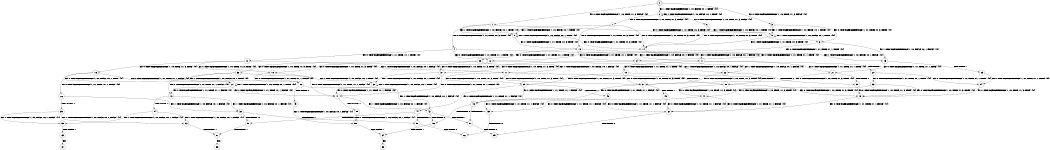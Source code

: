 digraph BCG {
size = "7, 10.5";
center = TRUE;
node [shape = circle];
0 [peripheries = 2];
0 -> 1 [label = "EX !0 !ATOMIC_EXCH_BRANCH (1, +0, TRUE, +1, 3, FALSE) !{0}"];
0 -> 2 [label = "EX !1 !ATOMIC_EXCH_BRANCH (1, +0, FALSE, +0, 1, TRUE) !{0}"];
0 -> 3 [label = "EX !0 !ATOMIC_EXCH_BRANCH (1, +0, TRUE, +1, 3, FALSE) !{0}"];
1 -> 4 [label = "EX !0 !ATOMIC_EXCH_BRANCH (1, +1, TRUE, +0, 3, TRUE) !{0}"];
1 -> 5 [label = "EX !1 !ATOMIC_EXCH_BRANCH (1, +0, FALSE, +0, 1, TRUE) !{0}"];
1 -> 6 [label = "EX !0 !ATOMIC_EXCH_BRANCH (1, +1, TRUE, +0, 3, TRUE) !{0}"];
2 -> 2 [label = "EX !1 !ATOMIC_EXCH_BRANCH (1, +0, FALSE, +0, 1, TRUE) !{0}"];
2 -> 7 [label = "EX !0 !ATOMIC_EXCH_BRANCH (1, +0, TRUE, +1, 3, FALSE) !{0}"];
2 -> 8 [label = "EX !0 !ATOMIC_EXCH_BRANCH (1, +0, TRUE, +1, 3, FALSE) !{0}"];
3 -> 9 [label = "EX !1 !ATOMIC_EXCH_BRANCH (1, +0, FALSE, +0, 1, TRUE) !{0}"];
3 -> 6 [label = "EX !0 !ATOMIC_EXCH_BRANCH (1, +1, TRUE, +0, 3, TRUE) !{0}"];
4 -> 10 [label = "EX !0 !ATOMIC_EXCH_BRANCH (1, +1, TRUE, +1, 1, TRUE) !{0}"];
4 -> 11 [label = "EX !1 !ATOMIC_EXCH_BRANCH (1, +0, FALSE, +0, 1, FALSE) !{0}"];
4 -> 12 [label = "EX !0 !ATOMIC_EXCH_BRANCH (1, +1, TRUE, +1, 1, TRUE) !{0}"];
5 -> 13 [label = "EX !0 !ATOMIC_EXCH_BRANCH (1, +1, TRUE, +0, 3, TRUE) !{0}"];
5 -> 5 [label = "EX !1 !ATOMIC_EXCH_BRANCH (1, +0, FALSE, +0, 1, TRUE) !{0}"];
5 -> 14 [label = "EX !0 !ATOMIC_EXCH_BRANCH (1, +1, TRUE, +0, 3, TRUE) !{0}"];
6 -> 15 [label = "EX !1 !ATOMIC_EXCH_BRANCH (1, +0, FALSE, +0, 1, FALSE) !{0}"];
6 -> 12 [label = "EX !0 !ATOMIC_EXCH_BRANCH (1, +1, TRUE, +1, 1, TRUE) !{0}"];
7 -> 13 [label = "EX !0 !ATOMIC_EXCH_BRANCH (1, +1, TRUE, +0, 3, TRUE) !{0}"];
7 -> 5 [label = "EX !1 !ATOMIC_EXCH_BRANCH (1, +0, FALSE, +0, 1, TRUE) !{0}"];
7 -> 14 [label = "EX !0 !ATOMIC_EXCH_BRANCH (1, +1, TRUE, +0, 3, TRUE) !{0}"];
8 -> 9 [label = "EX !1 !ATOMIC_EXCH_BRANCH (1, +0, FALSE, +0, 1, TRUE) !{0}"];
8 -> 14 [label = "EX !0 !ATOMIC_EXCH_BRANCH (1, +1, TRUE, +0, 3, TRUE) !{0}"];
9 -> 9 [label = "EX !1 !ATOMIC_EXCH_BRANCH (1, +0, FALSE, +0, 1, TRUE) !{0}"];
9 -> 14 [label = "EX !0 !ATOMIC_EXCH_BRANCH (1, +1, TRUE, +0, 3, TRUE) !{0}"];
10 -> 16 [label = "EX !0 !ATOMIC_EXCH_BRANCH (1, +0, TRUE, +1, 3, TRUE) !{0}"];
10 -> 17 [label = "EX !1 !ATOMIC_EXCH_BRANCH (1, +0, FALSE, +0, 1, FALSE) !{0}"];
10 -> 18 [label = "EX !0 !ATOMIC_EXCH_BRANCH (1, +0, TRUE, +1, 3, TRUE) !{0}"];
11 -> 19 [label = "EX !0 !ATOMIC_EXCH_BRANCH (1, +1, TRUE, +1, 1, TRUE) !{0}"];
11 -> 20 [label = "TERMINATE !1"];
11 -> 21 [label = "EX !0 !ATOMIC_EXCH_BRANCH (1, +1, TRUE, +1, 1, TRUE) !{0}"];
12 -> 22 [label = "EX !1 !ATOMIC_EXCH_BRANCH (1, +0, FALSE, +0, 1, FALSE) !{0}"];
12 -> 18 [label = "EX !0 !ATOMIC_EXCH_BRANCH (1, +0, TRUE, +1, 3, TRUE) !{0}"];
13 -> 23 [label = "EX !0 !ATOMIC_EXCH_BRANCH (1, +1, TRUE, +1, 1, TRUE) !{0}"];
13 -> 11 [label = "EX !1 !ATOMIC_EXCH_BRANCH (1, +0, FALSE, +0, 1, FALSE) !{0}"];
13 -> 24 [label = "EX !0 !ATOMIC_EXCH_BRANCH (1, +1, TRUE, +1, 1, TRUE) !{0}"];
14 -> 15 [label = "EX !1 !ATOMIC_EXCH_BRANCH (1, +0, FALSE, +0, 1, FALSE) !{0}"];
14 -> 24 [label = "EX !0 !ATOMIC_EXCH_BRANCH (1, +1, TRUE, +1, 1, TRUE) !{0}"];
15 -> 25 [label = "TERMINATE !1"];
15 -> 21 [label = "EX !0 !ATOMIC_EXCH_BRANCH (1, +1, TRUE, +1, 1, TRUE) !{0}"];
16 -> 26 [label = "EX !0 !ATOMIC_EXCH_BRANCH (1, +1, TRUE, +1, 1, FALSE) !{0}"];
16 -> 27 [label = "EX !1 !ATOMIC_EXCH_BRANCH (1, +0, FALSE, +0, 1, TRUE) !{0}"];
16 -> 28 [label = "EX !0 !ATOMIC_EXCH_BRANCH (1, +1, TRUE, +1, 1, FALSE) !{0}"];
17 -> 29 [label = "EX !0 !ATOMIC_EXCH_BRANCH (1, +0, TRUE, +1, 3, TRUE) !{0}"];
17 -> 30 [label = "TERMINATE !1"];
17 -> 31 [label = "EX !0 !ATOMIC_EXCH_BRANCH (1, +0, TRUE, +1, 3, TRUE) !{0}"];
18 -> 32 [label = "EX !1 !ATOMIC_EXCH_BRANCH (1, +0, FALSE, +0, 1, TRUE) !{0}"];
18 -> 28 [label = "EX !0 !ATOMIC_EXCH_BRANCH (1, +1, TRUE, +1, 1, FALSE) !{0}"];
19 -> 29 [label = "EX !0 !ATOMIC_EXCH_BRANCH (1, +0, TRUE, +1, 3, TRUE) !{0}"];
19 -> 30 [label = "TERMINATE !1"];
19 -> 31 [label = "EX !0 !ATOMIC_EXCH_BRANCH (1, +0, TRUE, +1, 3, TRUE) !{0}"];
20 -> 33 [label = "EX !0 !ATOMIC_EXCH_BRANCH (1, +1, TRUE, +1, 1, TRUE) !{0}"];
20 -> 34 [label = "EX !0 !ATOMIC_EXCH_BRANCH (1, +1, TRUE, +1, 1, TRUE) !{0}"];
21 -> 35 [label = "TERMINATE !1"];
21 -> 31 [label = "EX !0 !ATOMIC_EXCH_BRANCH (1, +0, TRUE, +1, 3, TRUE) !{0}"];
22 -> 35 [label = "TERMINATE !1"];
22 -> 31 [label = "EX !0 !ATOMIC_EXCH_BRANCH (1, +0, TRUE, +1, 3, TRUE) !{0}"];
23 -> 36 [label = "EX !0 !ATOMIC_EXCH_BRANCH (1, +0, TRUE, +1, 3, TRUE) !{0}"];
23 -> 17 [label = "EX !1 !ATOMIC_EXCH_BRANCH (1, +0, FALSE, +0, 1, FALSE) !{0}"];
23 -> 37 [label = "EX !0 !ATOMIC_EXCH_BRANCH (1, +0, TRUE, +1, 3, TRUE) !{0}"];
24 -> 22 [label = "EX !1 !ATOMIC_EXCH_BRANCH (1, +0, FALSE, +0, 1, FALSE) !{0}"];
24 -> 37 [label = "EX !0 !ATOMIC_EXCH_BRANCH (1, +0, TRUE, +1, 3, TRUE) !{0}"];
25 -> 34 [label = "EX !0 !ATOMIC_EXCH_BRANCH (1, +1, TRUE, +1, 1, TRUE) !{0}"];
26 -> 38 [label = "EX !1 !ATOMIC_EXCH_BRANCH (1, +0, FALSE, +0, 1, FALSE) !{0}"];
26 -> 39 [label = "TERMINATE !0"];
27 -> 40 [label = "EX !0 !ATOMIC_EXCH_BRANCH (1, +1, TRUE, +1, 1, FALSE) !{0}"];
27 -> 27 [label = "EX !1 !ATOMIC_EXCH_BRANCH (1, +0, FALSE, +0, 1, TRUE) !{0}"];
27 -> 41 [label = "EX !0 !ATOMIC_EXCH_BRANCH (1, +1, TRUE, +1, 1, FALSE) !{0}"];
28 -> 42 [label = "EX !1 !ATOMIC_EXCH_BRANCH (1, +0, FALSE, +0, 1, FALSE) !{0}"];
28 -> 43 [label = "TERMINATE !0"];
29 -> 44 [label = "EX !0 !ATOMIC_EXCH_BRANCH (1, +1, TRUE, +1, 1, FALSE) !{0}"];
29 -> 45 [label = "TERMINATE !1"];
29 -> 46 [label = "EX !0 !ATOMIC_EXCH_BRANCH (1, +1, TRUE, +1, 1, FALSE) !{0}"];
30 -> 47 [label = "EX !0 !ATOMIC_EXCH_BRANCH (1, +0, TRUE, +1, 3, TRUE) !{0}"];
30 -> 48 [label = "EX !0 !ATOMIC_EXCH_BRANCH (1, +0, TRUE, +1, 3, TRUE) !{0}"];
31 -> 49 [label = "TERMINATE !1"];
31 -> 46 [label = "EX !0 !ATOMIC_EXCH_BRANCH (1, +1, TRUE, +1, 1, FALSE) !{0}"];
32 -> 32 [label = "EX !1 !ATOMIC_EXCH_BRANCH (1, +0, FALSE, +0, 1, TRUE) !{0}"];
32 -> 41 [label = "EX !0 !ATOMIC_EXCH_BRANCH (1, +1, TRUE, +1, 1, FALSE) !{0}"];
33 -> 47 [label = "EX !0 !ATOMIC_EXCH_BRANCH (1, +0, TRUE, +1, 3, TRUE) !{0}"];
33 -> 48 [label = "EX !0 !ATOMIC_EXCH_BRANCH (1, +0, TRUE, +1, 3, TRUE) !{0}"];
34 -> 48 [label = "EX !0 !ATOMIC_EXCH_BRANCH (1, +0, TRUE, +1, 3, TRUE) !{0}"];
35 -> 48 [label = "EX !0 !ATOMIC_EXCH_BRANCH (1, +0, TRUE, +1, 3, TRUE) !{0}"];
36 -> 40 [label = "EX !0 !ATOMIC_EXCH_BRANCH (1, +1, TRUE, +1, 1, FALSE) !{0}"];
36 -> 27 [label = "EX !1 !ATOMIC_EXCH_BRANCH (1, +0, FALSE, +0, 1, TRUE) !{0}"];
36 -> 41 [label = "EX !0 !ATOMIC_EXCH_BRANCH (1, +1, TRUE, +1, 1, FALSE) !{0}"];
37 -> 32 [label = "EX !1 !ATOMIC_EXCH_BRANCH (1, +0, FALSE, +0, 1, TRUE) !{0}"];
37 -> 41 [label = "EX !0 !ATOMIC_EXCH_BRANCH (1, +1, TRUE, +1, 1, FALSE) !{0}"];
38 -> 50 [label = "TERMINATE !0"];
38 -> 51 [label = "TERMINATE !1"];
39 -> 52 [label = "EX !1 !ATOMIC_EXCH_BRANCH (1, +0, FALSE, +0, 1, FALSE) !{1}"];
39 -> 53 [label = "EX !1 !ATOMIC_EXCH_BRANCH (1, +0, FALSE, +0, 1, FALSE) !{1}"];
40 -> 38 [label = "EX !1 !ATOMIC_EXCH_BRANCH (1, +0, FALSE, +0, 1, FALSE) !{0}"];
40 -> 54 [label = "TERMINATE !0"];
41 -> 42 [label = "EX !1 !ATOMIC_EXCH_BRANCH (1, +0, FALSE, +0, 1, FALSE) !{0}"];
41 -> 55 [label = "TERMINATE !0"];
42 -> 56 [label = "TERMINATE !0"];
42 -> 57 [label = "TERMINATE !1"];
43 -> 58 [label = "EX !1 !ATOMIC_EXCH_BRANCH (1, +0, FALSE, +0, 1, FALSE) !{1}"];
44 -> 50 [label = "TERMINATE !0"];
44 -> 51 [label = "TERMINATE !1"];
45 -> 59 [label = "EX !0 !ATOMIC_EXCH_BRANCH (1, +1, TRUE, +1, 1, FALSE) !{0}"];
45 -> 60 [label = "EX !0 !ATOMIC_EXCH_BRANCH (1, +1, TRUE, +1, 1, FALSE) !{0}"];
46 -> 56 [label = "TERMINATE !0"];
46 -> 57 [label = "TERMINATE !1"];
47 -> 59 [label = "EX !0 !ATOMIC_EXCH_BRANCH (1, +1, TRUE, +1, 1, FALSE) !{0}"];
47 -> 60 [label = "EX !0 !ATOMIC_EXCH_BRANCH (1, +1, TRUE, +1, 1, FALSE) !{0}"];
48 -> 60 [label = "EX !0 !ATOMIC_EXCH_BRANCH (1, +1, TRUE, +1, 1, FALSE) !{0}"];
49 -> 60 [label = "EX !0 !ATOMIC_EXCH_BRANCH (1, +1, TRUE, +1, 1, FALSE) !{0}"];
50 -> 61 [label = "TERMINATE !1"];
51 -> 62 [label = "TERMINATE !0"];
52 -> 61 [label = "TERMINATE !1"];
53 -> 63 [label = "TERMINATE !1"];
54 -> 52 [label = "EX !1 !ATOMIC_EXCH_BRANCH (1, +0, FALSE, +0, 1, FALSE) !{1}"];
54 -> 53 [label = "EX !1 !ATOMIC_EXCH_BRANCH (1, +0, FALSE, +0, 1, FALSE) !{1}"];
55 -> 58 [label = "EX !1 !ATOMIC_EXCH_BRANCH (1, +0, FALSE, +0, 1, FALSE) !{1}"];
56 -> 64 [label = "TERMINATE !1"];
57 -> 65 [label = "TERMINATE !0"];
58 -> 64 [label = "TERMINATE !1"];
59 -> 62 [label = "TERMINATE !0"];
60 -> 65 [label = "TERMINATE !0"];
61 -> 66 [label = "exit"];
63 -> 67 [label = "exit"];
64 -> 68 [label = "exit"];
}
